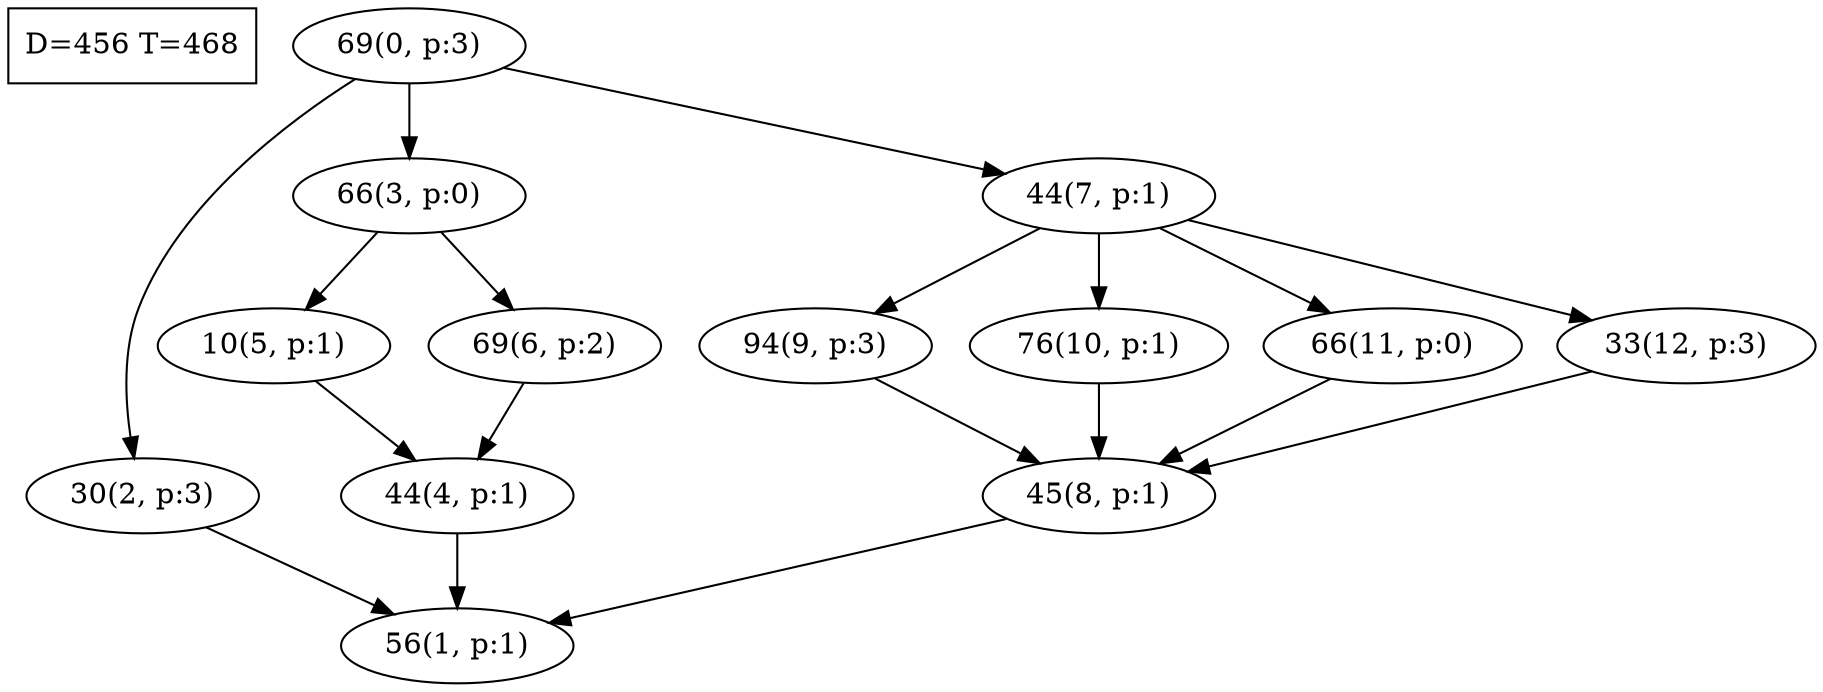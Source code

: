 digraph Task {
i [shape=box, label="D=456 T=468"]; 
0 [label="69(0, p:3)"];
1 [label="56(1, p:1)"];
2 [label="30(2, p:3)"];
3 [label="66(3, p:0)"];
4 [label="44(4, p:1)"];
5 [label="10(5, p:1)"];
6 [label="69(6, p:2)"];
7 [label="44(7, p:1)"];
8 [label="45(8, p:1)"];
9 [label="94(9, p:3)"];
10 [label="76(10, p:1)"];
11 [label="66(11, p:0)"];
12 [label="33(12, p:3)"];
0 -> 2;
0 -> 3;
0 -> 7;
2 -> 1;
3 -> 5;
3 -> 6;
4 -> 1;
5 -> 4;
6 -> 4;
7 -> 9;
7 -> 10;
7 -> 11;
7 -> 12;
8 -> 1;
9 -> 8;
10 -> 8;
11 -> 8;
12 -> 8;
}